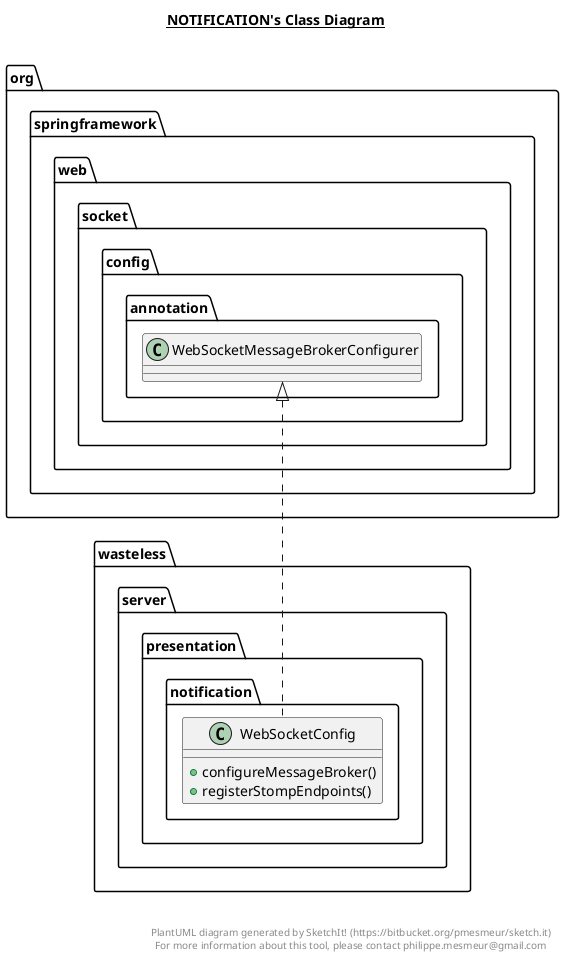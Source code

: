 @startuml

title __NOTIFICATION's Class Diagram__\n

  namespace wasteless.server {
    namespace presentation {
      namespace notification {
        class wasteless.server.presentation.notification.WebSocketConfig {
            + configureMessageBroker()
            + registerStompEndpoints()
        }
      }
    }
  }
  

  wasteless.server.presentation.notification.WebSocketConfig .up.|> org.springframework.web.socket.config.annotation.WebSocketMessageBrokerConfigurer


right footer


PlantUML diagram generated by SketchIt! (https://bitbucket.org/pmesmeur/sketch.it)
For more information about this tool, please contact philippe.mesmeur@gmail.com
endfooter

@enduml
